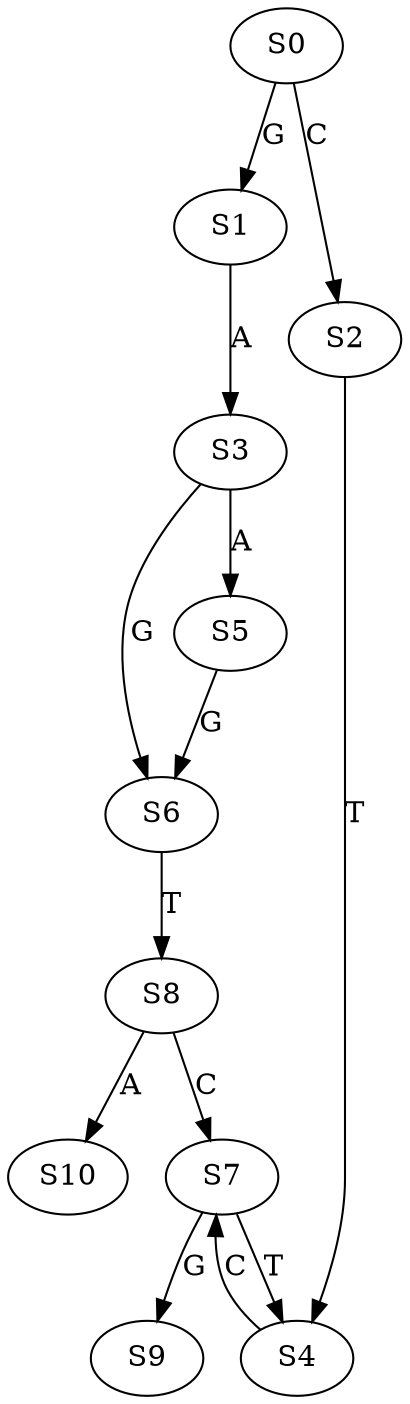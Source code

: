 strict digraph  {
	S0 -> S1 [ label = G ];
	S0 -> S2 [ label = C ];
	S1 -> S3 [ label = A ];
	S2 -> S4 [ label = T ];
	S3 -> S5 [ label = A ];
	S3 -> S6 [ label = G ];
	S4 -> S7 [ label = C ];
	S5 -> S6 [ label = G ];
	S6 -> S8 [ label = T ];
	S7 -> S9 [ label = G ];
	S7 -> S4 [ label = T ];
	S8 -> S10 [ label = A ];
	S8 -> S7 [ label = C ];
}
